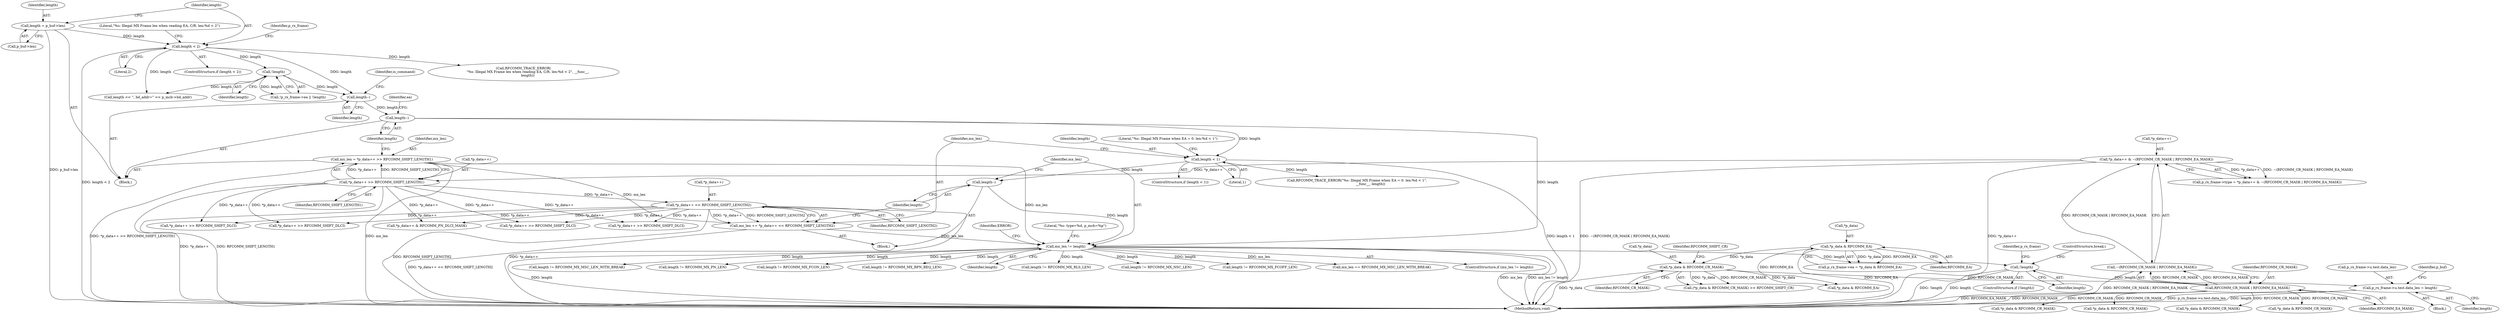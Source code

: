 digraph "0_Android_92a7bf8c44a236607c146240f3c0adc1ae01fedf@pointer" {
"1000488" [label="(Call,p_rx_frame->u.test.data_len = length)"];
"1000476" [label="(Call,!length)"];
"1000264" [label="(Call,mx_len != length)"];
"1000226" [label="(Call,mx_len = *p_data++ >> RFCOMM_SHIFT_LENGTH1)"];
"1000228" [label="(Call,*p_data++ >> RFCOMM_SHIFT_LENGTH1)"];
"1000172" [label="(Call,*p_data++ & ~(RFCOMM_CR_MASK | RFCOMM_EA_MASK))"];
"1000176" [label="(Call,~(RFCOMM_CR_MASK | RFCOMM_EA_MASK))"];
"1000177" [label="(Call,RFCOMM_CR_MASK | RFCOMM_EA_MASK)"];
"1000163" [label="(Call,*p_data & RFCOMM_CR_MASK)"];
"1000154" [label="(Call,*p_data & RFCOMM_EA)"];
"1000254" [label="(Call,mx_len += *p_data++ << RFCOMM_SHIFT_LENGTH2)"];
"1000256" [label="(Call,*p_data++ << RFCOMM_SHIFT_LENGTH2)"];
"1000261" [label="(Call,length--)"];
"1000240" [label="(Call,length < 1)"];
"1000233" [label="(Call,length--)"];
"1000213" [label="(Call,length--)"];
"1000186" [label="(Call,!length)"];
"1000136" [label="(Call,length < 2)"];
"1000126" [label="(Call,length = p_buf->len)"];
"1000173" [label="(Call,*p_data++)"];
"1000496" [label="(Identifier,length)"];
"1000520" [label="(Call,length != RFCOMM_MX_FCON_LEN)"];
"1000748" [label="(Call,*p_data & RFCOMM_CR_MASK)"];
"1000222" [label="(Call,*p_data & RFCOMM_EA)"];
"1000732" [label="(Call,length != RFCOMM_MX_RPN_REQ_LEN)"];
"1000216" [label="(Identifier,is_command)"];
"1000242" [label="(Literal,1)"];
"1000128" [label="(Call,p_buf->len)"];
"1000187" [label="(Identifier,length)"];
"1000964" [label="(Call,*p_data++ >> RFCOMM_SHIFT_DLCI)"];
"1000226" [label="(Call,mx_len = *p_data++ >> RFCOMM_SHIFT_LENGTH1)"];
"1000103" [label="(Block,)"];
"1000488" [label="(Call,p_rx_frame->u.test.data_len = length)"];
"1000214" [label="(Identifier,length)"];
"1000238" [label="(Block,)"];
"1000477" [label="(Identifier,length)"];
"1000186" [label="(Call,!length)"];
"1000266" [label="(Identifier,length)"];
"1000483" [label="(Identifier,p_rx_frame)"];
"1000270" [label="(Identifier,ERROR)"];
"1000475" [label="(ControlStructure,if (!length))"];
"1000942" [label="(Call,length != RFCOMM_MX_RLS_LEN)"];
"1000757" [label="(Call,*p_data++ >> RFCOMM_SHIFT_DLCI)"];
"1000126" [label="(Call,length = p_buf->len)"];
"1000152" [label="(Identifier,p_rx_frame)"];
"1000154" [label="(Call,*p_data & RFCOMM_EA)"];
"1000264" [label="(Call,mx_len != length)"];
"1000262" [label="(Identifier,length)"];
"1000256" [label="(Call,*p_data++ << RFCOMM_SHIFT_LENGTH2)"];
"1001015" [label="(MethodReturn,void)"];
"1000286" [label="(Literal,\"%s: type=%d, p_mcb=%p\")"];
"1000213" [label="(Call,length--)"];
"1000140" [label="(Call,RFCOMM_TRACE_ERROR(\n        \"%s: Illegal MX Frame len when reading EA, C/R. len:%d < 2\", __func__,\n        length))"];
"1000257" [label="(Call,*p_data++)"];
"1000178" [label="(Identifier,RFCOMM_CR_MASK)"];
"1000141" [label="(Literal,\"%s: Illegal MX Frame len when reading EA, C/R. len:%d < 2\")"];
"1000239" [label="(ControlStructure,if (length < 1))"];
"1000571" [label="(Call,*p_data & RFCOMM_CR_MASK)"];
"1000322" [label="(Call,*p_data++ & RFCOMM_PN_DLCI_MASK)"];
"1000476" [label="(Call,!length)"];
"1000136" [label="(Call,length < 2)"];
"1000229" [label="(Call,*p_data++)"];
"1000177" [label="(Call,RFCOMM_CR_MASK | RFCOMM_EA_MASK)"];
"1000255" [label="(Identifier,mx_len)"];
"1000260" [label="(Identifier,RFCOMM_SHIFT_LENGTH2)"];
"1000244" [label="(Call,RFCOMM_TRACE_ERROR(\"%s: Illegal MX Frame when EA = 0. len:%d < 1\",\n                         __func__, length))"];
"1000241" [label="(Identifier,length)"];
"1000233" [label="(Call,length--)"];
"1000232" [label="(Identifier,RFCOMM_SHIFT_LENGTH1)"];
"1000162" [label="(Call,(*p_data & RFCOMM_CR_MASK) >> RFCOMM_SHIFT_CR)"];
"1000265" [label="(Identifier,mx_len)"];
"1000678" [label="(Call,length != RFCOMM_MX_NSC_LEN)"];
"1000150" [label="(Call,p_rx_frame->ea = *p_data & RFCOMM_EA)"];
"1000489" [label="(Call,p_rx_frame->u.test.data_len)"];
"1000245" [label="(Literal,\"%s: Illegal MX Frame when EA = 0. len:%d < 1\")"];
"1000172" [label="(Call,*p_data++ & ~(RFCOMM_CR_MASK | RFCOMM_EA_MASK))"];
"1000532" [label="(Call,length != RFCOMM_MX_FCOFF_LEN)"];
"1000705" [label="(Call,*p_data & RFCOMM_CR_MASK)"];
"1000955" [label="(Call,*p_data & RFCOMM_CR_MASK)"];
"1000167" [label="(Identifier,RFCOMM_SHIFT_CR)"];
"1000138" [label="(Literal,2)"];
"1000127" [label="(Identifier,length)"];
"1000234" [label="(Identifier,length)"];
"1000179" [label="(Identifier,RFCOMM_EA_MASK)"];
"1000580" [label="(Call,*p_data++ >> RFCOMM_SHIFT_DLCI)"];
"1000203" [label="(Call,length << \", bd_addr=\" << p_mcb->bd_addr)"];
"1000618" [label="(Call,mx_len == RFCOMM_MX_MSC_LEN_WITH_BREAK)"];
"1000163" [label="(Call,*p_data & RFCOMM_CR_MASK)"];
"1000263" [label="(ControlStructure,if (mx_len != length))"];
"1000240" [label="(Call,length < 1)"];
"1000168" [label="(Call,p_rx_frame->type = *p_data++ & ~(RFCOMM_CR_MASK | RFCOMM_EA_MASK))"];
"1000137" [label="(Identifier,length)"];
"1000499" [label="(Identifier,p_buf)"];
"1000254" [label="(Call,mx_len += *p_data++ << RFCOMM_SHIFT_LENGTH2)"];
"1000545" [label="(Call,length != RFCOMM_MX_MSC_LEN_WITH_BREAK)"];
"1000296" [label="(Block,)"];
"1000157" [label="(Identifier,RFCOMM_EA)"];
"1000478" [label="(ControlStructure,break;)"];
"1000228" [label="(Call,*p_data++ >> RFCOMM_SHIFT_LENGTH1)"];
"1000718" [label="(Call,*p_data++ >> RFCOMM_SHIFT_DLCI)"];
"1000176" [label="(Call,~(RFCOMM_CR_MASK | RFCOMM_EA_MASK))"];
"1000261" [label="(Call,length--)"];
"1000299" [label="(Call,length != RFCOMM_MX_PN_LEN)"];
"1000227" [label="(Identifier,mx_len)"];
"1000237" [label="(Identifier,ea)"];
"1000181" [label="(Call,!p_rx_frame->ea || !length)"];
"1000155" [label="(Call,*p_data)"];
"1000166" [label="(Identifier,RFCOMM_CR_MASK)"];
"1000135" [label="(ControlStructure,if (length < 2))"];
"1000164" [label="(Call,*p_data)"];
"1000488" -> "1000296"  [label="AST: "];
"1000488" -> "1000496"  [label="CFG: "];
"1000489" -> "1000488"  [label="AST: "];
"1000496" -> "1000488"  [label="AST: "];
"1000499" -> "1000488"  [label="CFG: "];
"1000488" -> "1001015"  [label="DDG: p_rx_frame->u.test.data_len"];
"1000488" -> "1001015"  [label="DDG: length"];
"1000476" -> "1000488"  [label="DDG: length"];
"1000476" -> "1000475"  [label="AST: "];
"1000476" -> "1000477"  [label="CFG: "];
"1000477" -> "1000476"  [label="AST: "];
"1000478" -> "1000476"  [label="CFG: "];
"1000483" -> "1000476"  [label="CFG: "];
"1000476" -> "1001015"  [label="DDG: !length"];
"1000476" -> "1001015"  [label="DDG: length"];
"1000264" -> "1000476"  [label="DDG: length"];
"1000264" -> "1000263"  [label="AST: "];
"1000264" -> "1000266"  [label="CFG: "];
"1000265" -> "1000264"  [label="AST: "];
"1000266" -> "1000264"  [label="AST: "];
"1000270" -> "1000264"  [label="CFG: "];
"1000286" -> "1000264"  [label="CFG: "];
"1000264" -> "1001015"  [label="DDG: mx_len"];
"1000264" -> "1001015"  [label="DDG: mx_len != length"];
"1000264" -> "1001015"  [label="DDG: length"];
"1000226" -> "1000264"  [label="DDG: mx_len"];
"1000254" -> "1000264"  [label="DDG: mx_len"];
"1000261" -> "1000264"  [label="DDG: length"];
"1000233" -> "1000264"  [label="DDG: length"];
"1000264" -> "1000299"  [label="DDG: length"];
"1000264" -> "1000520"  [label="DDG: length"];
"1000264" -> "1000532"  [label="DDG: length"];
"1000264" -> "1000545"  [label="DDG: length"];
"1000264" -> "1000618"  [label="DDG: mx_len"];
"1000264" -> "1000678"  [label="DDG: length"];
"1000264" -> "1000732"  [label="DDG: length"];
"1000264" -> "1000942"  [label="DDG: length"];
"1000226" -> "1000103"  [label="AST: "];
"1000226" -> "1000228"  [label="CFG: "];
"1000227" -> "1000226"  [label="AST: "];
"1000228" -> "1000226"  [label="AST: "];
"1000234" -> "1000226"  [label="CFG: "];
"1000226" -> "1001015"  [label="DDG: mx_len"];
"1000226" -> "1001015"  [label="DDG: *p_data++ >> RFCOMM_SHIFT_LENGTH1"];
"1000228" -> "1000226"  [label="DDG: *p_data++"];
"1000228" -> "1000226"  [label="DDG: RFCOMM_SHIFT_LENGTH1"];
"1000226" -> "1000254"  [label="DDG: mx_len"];
"1000228" -> "1000232"  [label="CFG: "];
"1000229" -> "1000228"  [label="AST: "];
"1000232" -> "1000228"  [label="AST: "];
"1000228" -> "1001015"  [label="DDG: *p_data++"];
"1000228" -> "1001015"  [label="DDG: RFCOMM_SHIFT_LENGTH1"];
"1000172" -> "1000228"  [label="DDG: *p_data++"];
"1000228" -> "1000256"  [label="DDG: *p_data++"];
"1000228" -> "1000322"  [label="DDG: *p_data++"];
"1000228" -> "1000580"  [label="DDG: *p_data++"];
"1000228" -> "1000718"  [label="DDG: *p_data++"];
"1000228" -> "1000757"  [label="DDG: *p_data++"];
"1000228" -> "1000964"  [label="DDG: *p_data++"];
"1000172" -> "1000168"  [label="AST: "];
"1000172" -> "1000176"  [label="CFG: "];
"1000173" -> "1000172"  [label="AST: "];
"1000176" -> "1000172"  [label="AST: "];
"1000168" -> "1000172"  [label="CFG: "];
"1000172" -> "1001015"  [label="DDG: ~(RFCOMM_CR_MASK | RFCOMM_EA_MASK)"];
"1000172" -> "1001015"  [label="DDG: *p_data++"];
"1000172" -> "1000168"  [label="DDG: *p_data++"];
"1000172" -> "1000168"  [label="DDG: ~(RFCOMM_CR_MASK | RFCOMM_EA_MASK)"];
"1000176" -> "1000172"  [label="DDG: RFCOMM_CR_MASK | RFCOMM_EA_MASK"];
"1000176" -> "1000177"  [label="CFG: "];
"1000177" -> "1000176"  [label="AST: "];
"1000176" -> "1001015"  [label="DDG: RFCOMM_CR_MASK | RFCOMM_EA_MASK"];
"1000177" -> "1000176"  [label="DDG: RFCOMM_CR_MASK"];
"1000177" -> "1000176"  [label="DDG: RFCOMM_EA_MASK"];
"1000177" -> "1000179"  [label="CFG: "];
"1000178" -> "1000177"  [label="AST: "];
"1000179" -> "1000177"  [label="AST: "];
"1000177" -> "1001015"  [label="DDG: RFCOMM_CR_MASK"];
"1000177" -> "1001015"  [label="DDG: RFCOMM_EA_MASK"];
"1000163" -> "1000177"  [label="DDG: RFCOMM_CR_MASK"];
"1000177" -> "1000571"  [label="DDG: RFCOMM_CR_MASK"];
"1000177" -> "1000705"  [label="DDG: RFCOMM_CR_MASK"];
"1000177" -> "1000748"  [label="DDG: RFCOMM_CR_MASK"];
"1000177" -> "1000955"  [label="DDG: RFCOMM_CR_MASK"];
"1000163" -> "1000162"  [label="AST: "];
"1000163" -> "1000166"  [label="CFG: "];
"1000164" -> "1000163"  [label="AST: "];
"1000166" -> "1000163"  [label="AST: "];
"1000167" -> "1000163"  [label="CFG: "];
"1000163" -> "1001015"  [label="DDG: *p_data"];
"1000163" -> "1000162"  [label="DDG: *p_data"];
"1000163" -> "1000162"  [label="DDG: RFCOMM_CR_MASK"];
"1000154" -> "1000163"  [label="DDG: *p_data"];
"1000163" -> "1000222"  [label="DDG: *p_data"];
"1000154" -> "1000150"  [label="AST: "];
"1000154" -> "1000157"  [label="CFG: "];
"1000155" -> "1000154"  [label="AST: "];
"1000157" -> "1000154"  [label="AST: "];
"1000150" -> "1000154"  [label="CFG: "];
"1000154" -> "1001015"  [label="DDG: RFCOMM_EA"];
"1000154" -> "1000150"  [label="DDG: *p_data"];
"1000154" -> "1000150"  [label="DDG: RFCOMM_EA"];
"1000154" -> "1000222"  [label="DDG: RFCOMM_EA"];
"1000254" -> "1000238"  [label="AST: "];
"1000254" -> "1000256"  [label="CFG: "];
"1000255" -> "1000254"  [label="AST: "];
"1000256" -> "1000254"  [label="AST: "];
"1000262" -> "1000254"  [label="CFG: "];
"1000254" -> "1001015"  [label="DDG: *p_data++ << RFCOMM_SHIFT_LENGTH2"];
"1000256" -> "1000254"  [label="DDG: *p_data++"];
"1000256" -> "1000254"  [label="DDG: RFCOMM_SHIFT_LENGTH2"];
"1000256" -> "1000260"  [label="CFG: "];
"1000257" -> "1000256"  [label="AST: "];
"1000260" -> "1000256"  [label="AST: "];
"1000256" -> "1001015"  [label="DDG: RFCOMM_SHIFT_LENGTH2"];
"1000256" -> "1001015"  [label="DDG: *p_data++"];
"1000256" -> "1000322"  [label="DDG: *p_data++"];
"1000256" -> "1000580"  [label="DDG: *p_data++"];
"1000256" -> "1000718"  [label="DDG: *p_data++"];
"1000256" -> "1000757"  [label="DDG: *p_data++"];
"1000256" -> "1000964"  [label="DDG: *p_data++"];
"1000261" -> "1000238"  [label="AST: "];
"1000261" -> "1000262"  [label="CFG: "];
"1000262" -> "1000261"  [label="AST: "];
"1000265" -> "1000261"  [label="CFG: "];
"1000240" -> "1000261"  [label="DDG: length"];
"1000240" -> "1000239"  [label="AST: "];
"1000240" -> "1000242"  [label="CFG: "];
"1000241" -> "1000240"  [label="AST: "];
"1000242" -> "1000240"  [label="AST: "];
"1000245" -> "1000240"  [label="CFG: "];
"1000255" -> "1000240"  [label="CFG: "];
"1000240" -> "1001015"  [label="DDG: length < 1"];
"1000233" -> "1000240"  [label="DDG: length"];
"1000240" -> "1000244"  [label="DDG: length"];
"1000233" -> "1000103"  [label="AST: "];
"1000233" -> "1000234"  [label="CFG: "];
"1000234" -> "1000233"  [label="AST: "];
"1000237" -> "1000233"  [label="CFG: "];
"1000213" -> "1000233"  [label="DDG: length"];
"1000213" -> "1000103"  [label="AST: "];
"1000213" -> "1000214"  [label="CFG: "];
"1000214" -> "1000213"  [label="AST: "];
"1000216" -> "1000213"  [label="CFG: "];
"1000186" -> "1000213"  [label="DDG: length"];
"1000136" -> "1000213"  [label="DDG: length"];
"1000186" -> "1000181"  [label="AST: "];
"1000186" -> "1000187"  [label="CFG: "];
"1000187" -> "1000186"  [label="AST: "];
"1000181" -> "1000186"  [label="CFG: "];
"1000186" -> "1000181"  [label="DDG: length"];
"1000136" -> "1000186"  [label="DDG: length"];
"1000186" -> "1000203"  [label="DDG: length"];
"1000136" -> "1000135"  [label="AST: "];
"1000136" -> "1000138"  [label="CFG: "];
"1000137" -> "1000136"  [label="AST: "];
"1000138" -> "1000136"  [label="AST: "];
"1000141" -> "1000136"  [label="CFG: "];
"1000152" -> "1000136"  [label="CFG: "];
"1000136" -> "1001015"  [label="DDG: length < 2"];
"1000126" -> "1000136"  [label="DDG: length"];
"1000136" -> "1000140"  [label="DDG: length"];
"1000136" -> "1000203"  [label="DDG: length"];
"1000126" -> "1000103"  [label="AST: "];
"1000126" -> "1000128"  [label="CFG: "];
"1000127" -> "1000126"  [label="AST: "];
"1000128" -> "1000126"  [label="AST: "];
"1000137" -> "1000126"  [label="CFG: "];
"1000126" -> "1001015"  [label="DDG: p_buf->len"];
}
